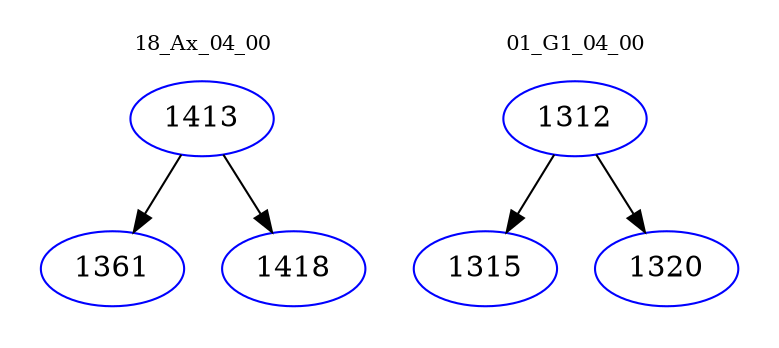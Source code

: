 digraph{
subgraph cluster_0 {
color = white
label = "18_Ax_04_00";
fontsize=10;
T0_1413 [label="1413", color="blue"]
T0_1413 -> T0_1361 [color="black"]
T0_1361 [label="1361", color="blue"]
T0_1413 -> T0_1418 [color="black"]
T0_1418 [label="1418", color="blue"]
}
subgraph cluster_1 {
color = white
label = "01_G1_04_00";
fontsize=10;
T1_1312 [label="1312", color="blue"]
T1_1312 -> T1_1315 [color="black"]
T1_1315 [label="1315", color="blue"]
T1_1312 -> T1_1320 [color="black"]
T1_1320 [label="1320", color="blue"]
}
}
